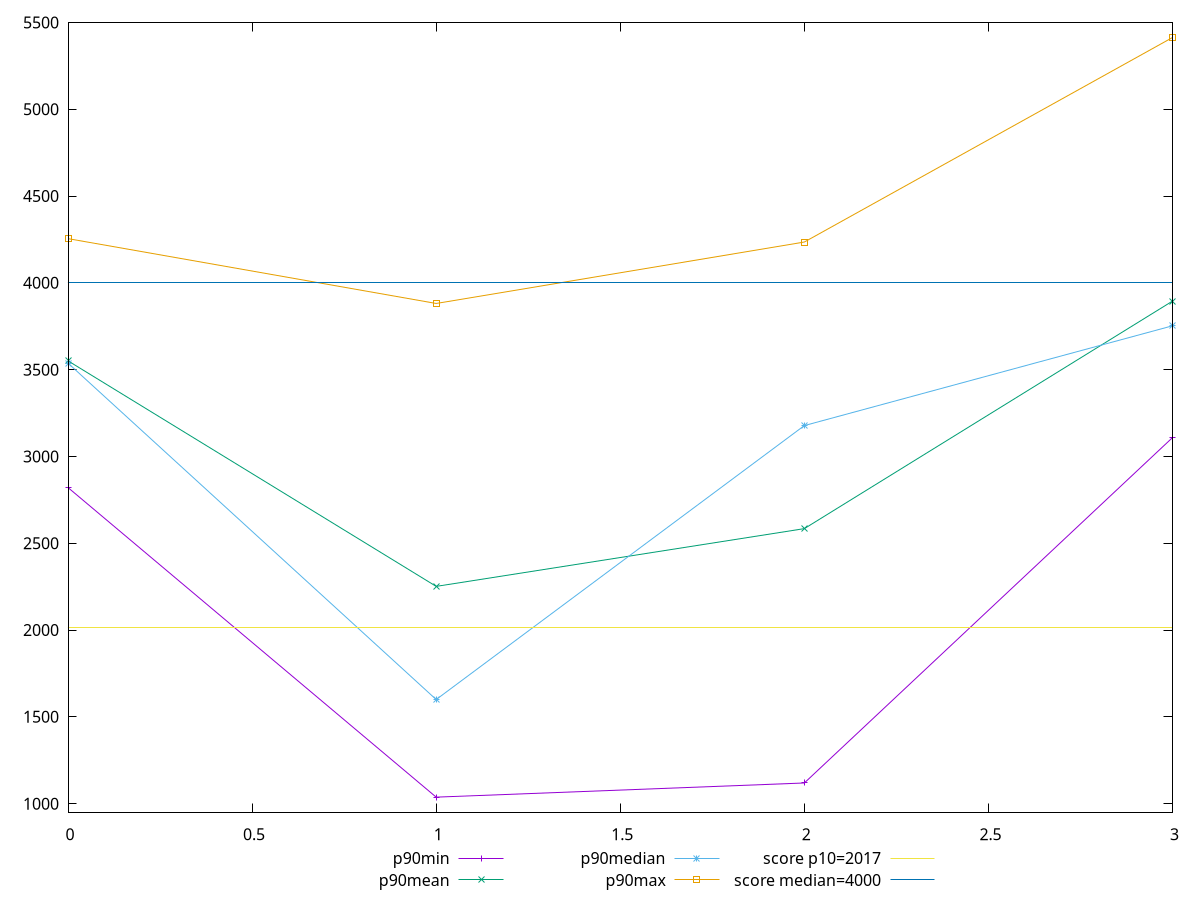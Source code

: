 reset

$p90Min <<EOF
0 2820.6679999999938
1 1037.4160000000006
2 1119.0480000000007
3 3108.5359999999982
EOF

$p90Mean <<EOF
0 3550.7599999999916
1 2251.5154893616973
2 2584.2469677419294
3 3894.9644680851056
EOF

$p90Median <<EOF
0 3537.4939999999915
1 1599.6940000000004
2 3177.871999999988
3 3752.659999999998
EOF

$p90Max <<EOF
0 4254.675999999988
1 3881.2079999999874
2 4235.147999999983
3 5413.367999999984
EOF

set key outside below
set xrange [0:3]
set yrange [949.896960000001:5500.887039999983]
set trange [949.896960000001:5500.887039999983]
set terminal svg size 640, 560 enhanced background rgb 'white'
set output "reports/report_00027_2021-02-24T12-40-31.850Z/mainthread-work-breakdown/progression/value.svg"

plot $p90Min title "p90min" with linespoints, \
     $p90Mean title "p90mean" with linespoints, \
     $p90Median title "p90median" with linespoints, \
     $p90Max title "p90max" with linespoints, \
     2017 title "score p10=2017", \
     4000 title "score median=4000"

reset
